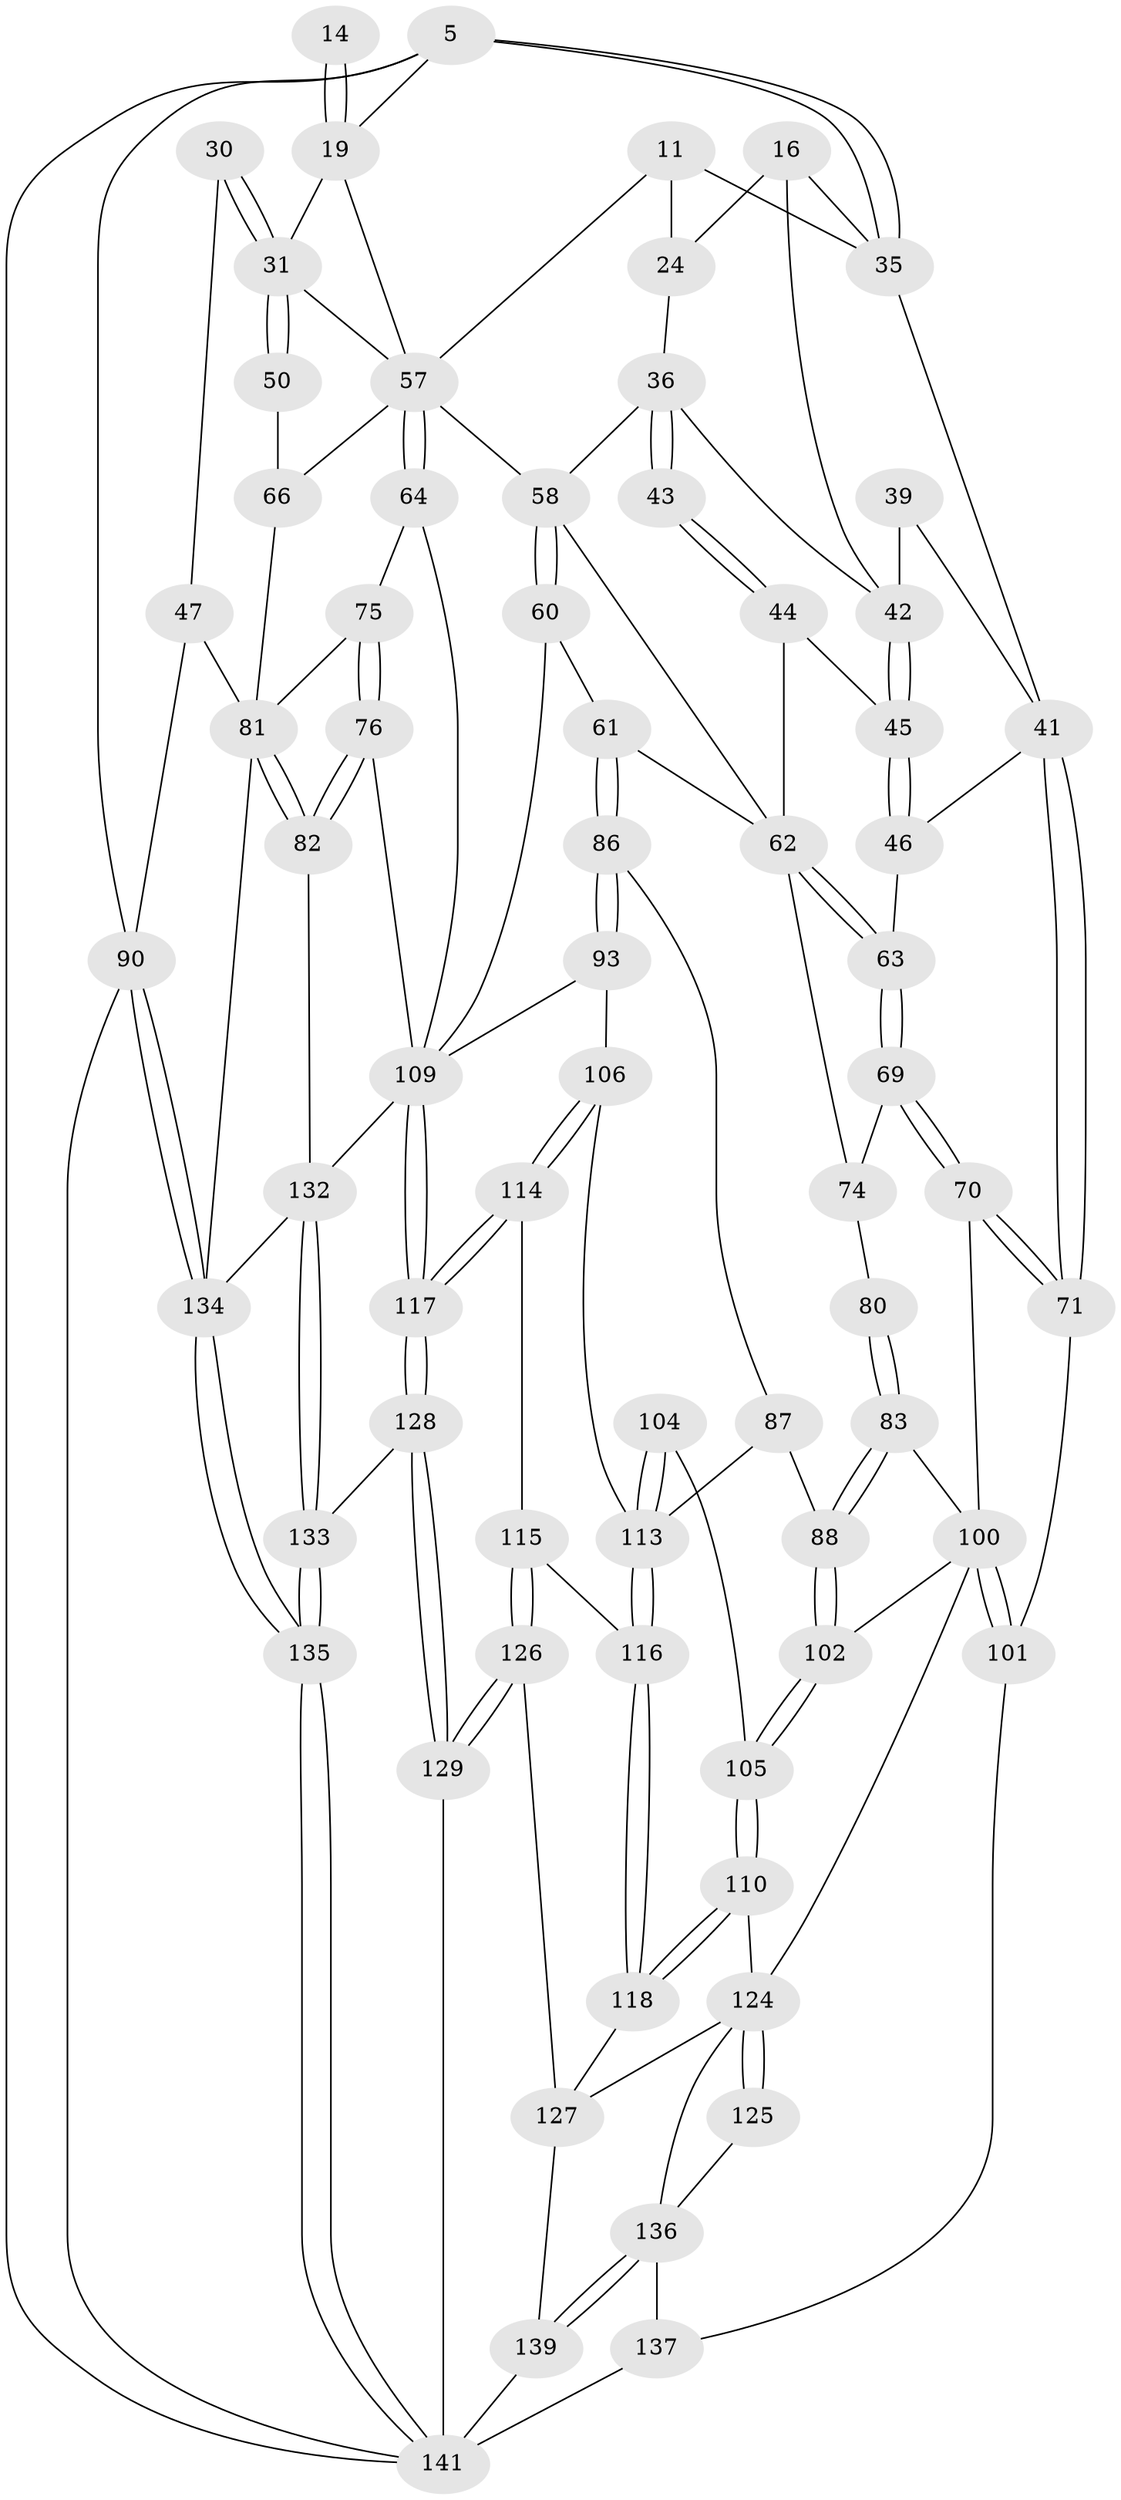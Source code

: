 // original degree distribution, {3: 0.028368794326241134, 4: 0.2127659574468085, 6: 0.2198581560283688, 5: 0.5390070921985816}
// Generated by graph-tools (version 1.1) at 2025/01/03/09/25 05:01:04]
// undirected, 70 vertices, 160 edges
graph export_dot {
graph [start="1"]
  node [color=gray90,style=filled];
  5 [pos="+0+0",super="+4"];
  11 [pos="+0.47034261670705346+0.09231628548425323",super="+8"];
  14 [pos="+0.6014335790937426+0.08296391959354253"];
  16 [pos="+0.15668221363636384+0.08017823008877374",super="+15"];
  19 [pos="+0.6461713166423052+0.10158753018760613",super="+18+9"];
  24 [pos="+0.3595290185121164+0.1178007784229576",super="+12+13"];
  30 [pos="+0.8629682471977146+0.23666577603063763",super="+22"];
  31 [pos="+0.7507318016640622+0.22579423568183754",super="+26"];
  35 [pos="+0+0.23662577090429904",super="+17+6"];
  36 [pos="+0.27890778175732367+0.18822108361221793",super="+34+33"];
  39 [pos="+0.08395126749070367+0.242213155327603"];
  41 [pos="+0+0.262525946171622",super="+40"];
  42 [pos="+0.14381239295708656+0.25691190525218155",super="+37+38"];
  43 [pos="+0.28839543610886953+0.29489426673445723"];
  44 [pos="+0.2848668878796597+0.30215957125367027"];
  45 [pos="+0.1775169557706289+0.2930755535452643"];
  46 [pos="+0.09391241351519578+0.3716946275779881"];
  47 [pos="+1+0.37024652468288727",super="+29"];
  50 [pos="+0.7848562301962415+0.30124965651357577"];
  57 [pos="+0.6480624848671868+0.3409519533699656",super="+56"];
  58 [pos="+0.5314919933076817+0.3248351797296268",super="+52"];
  60 [pos="+0.5285646050939198+0.47928313328473426"];
  61 [pos="+0.3762567331130673+0.47373767714410514"];
  62 [pos="+0.2786911412984624+0.37268621835020843",super="+55+54+53"];
  63 [pos="+0.11297048946706084+0.4025320259749292"];
  64 [pos="+0.6446348590194557+0.4146064742861347"];
  66 [pos="+0.8047150805758446+0.4268578338908299",super="+59+49"];
  69 [pos="+0.1266594759636088+0.4733531023248957"];
  70 [pos="+0.08426064523389251+0.5095583783683975"];
  71 [pos="+0+0.3842681134456449"];
  74 [pos="+0.19848557569825884+0.5044705175735865",super="+73+72"];
  75 [pos="+0.7605996543516197+0.4883642585744639",super="+68"];
  76 [pos="+0.6291125205125966+0.5572291784078974"];
  80 [pos="+0.18789207420652065+0.5095476365148202"];
  81 [pos="+0.8409103501255986+0.7150741631146079",super="+78+79+67"];
  82 [pos="+0.799978539203656+0.7116963863957728"];
  83 [pos="+0.20343029604021734+0.5689148789994855"];
  86 [pos="+0.37156243208214945+0.5037073127433583"];
  87 [pos="+0.3231704360688062+0.5687281816878446"];
  88 [pos="+0.21192636749901497+0.5773100663774233"];
  90 [pos="+0.9601213251074274+0.7685897454325474",super="+89+51+20"];
  93 [pos="+0.4821606406837209+0.6610280457520556"];
  100 [pos="+0.10703391250050592+0.7228665068865844",super="+99+85"];
  101 [pos="+0.0746940001083679+0.7102963907818666",super="+95"];
  102 [pos="+0.1990579007430505+0.6430214713288032"];
  104 [pos="+0.29705261855617743+0.6972777946699816"];
  105 [pos="+0.28679164057585266+0.6994451836739612"];
  106 [pos="+0.47462154159147374+0.6679792073193475"];
  109 [pos="+0.6021843936524258+0.7926724102797645",super="+92+77"];
  110 [pos="+0.23779888356196272+0.7439751964822324"];
  113 [pos="+0.33519835200213793+0.7311794190626726",super="+107+103"];
  114 [pos="+0.4429930618195481+0.792658993902352"];
  115 [pos="+0.3756947905906716+0.8007230358880499"];
  116 [pos="+0.3576586687451032+0.7882465605995544"];
  117 [pos="+0.5410175229117062+0.8660721488248079"];
  118 [pos="+0.2833354574124883+0.8315778334327902"];
  124 [pos="+0.22602999630538562+0.900093030700028",super="+111+112+120"];
  125 [pos="+0.16587888034041867+0.9107992488000239"];
  126 [pos="+0.37490734577505463+0.8408204294004721"];
  127 [pos="+0.29945011526623094+0.9633851242996483",super="+123"];
  128 [pos="+0.5308140533702275+0.9506555626378105"];
  129 [pos="+0.5049570685158076+0.9942906419421178"];
  132 [pos="+0.7028693589112258+0.9236454129608547",super="+108"];
  133 [pos="+0.6910430094547872+0.9408255162166492"];
  134 [pos="+0.8598018361731417+0.9862882823415893",super="+131+91"];
  135 [pos="+0.8268843987078269+1"];
  136 [pos="+0.12798623435907738+0.9470172660089959",super="+130"];
  137 [pos="+0+0.9185750960028172",super="+122"];
  139 [pos="+0.14451710140339058+1",super="+138"];
  141 [pos="+0.8347557874543955+1",super="+98+97+140"];
  5 -- 35 [weight=2];
  5 -- 35;
  5 -- 90 [weight=2];
  5 -- 141;
  5 -- 19;
  11 -- 24 [weight=2];
  11 -- 35;
  11 -- 57;
  14 -- 19 [weight=3];
  14 -- 19;
  16 -- 24 [weight=2];
  16 -- 35;
  16 -- 42;
  19 -- 31 [weight=2];
  19 -- 57;
  24 -- 36;
  30 -- 31 [weight=2];
  30 -- 31;
  30 -- 47 [weight=2];
  31 -- 50;
  31 -- 50;
  31 -- 57;
  35 -- 41;
  36 -- 43 [weight=2];
  36 -- 43;
  36 -- 58;
  36 -- 42;
  39 -- 42 [weight=2];
  39 -- 41;
  41 -- 71;
  41 -- 71;
  41 -- 46;
  42 -- 45;
  42 -- 45;
  43 -- 44;
  43 -- 44;
  44 -- 45;
  44 -- 62;
  45 -- 46;
  45 -- 46;
  46 -- 63;
  47 -- 90 [weight=2];
  47 -- 81;
  50 -- 66 [weight=2];
  57 -- 58 [weight=2];
  57 -- 64;
  57 -- 64;
  57 -- 66;
  58 -- 60;
  58 -- 60;
  58 -- 62;
  60 -- 61;
  60 -- 109;
  61 -- 86;
  61 -- 86;
  61 -- 62;
  62 -- 63;
  62 -- 63;
  62 -- 74;
  63 -- 69;
  63 -- 69;
  64 -- 75;
  64 -- 109;
  66 -- 81 [weight=2];
  69 -- 70;
  69 -- 70;
  69 -- 74;
  70 -- 71;
  70 -- 71;
  70 -- 100;
  71 -- 101;
  74 -- 80 [weight=2];
  75 -- 76;
  75 -- 76;
  75 -- 81 [weight=2];
  76 -- 82;
  76 -- 82;
  76 -- 109;
  80 -- 83;
  80 -- 83;
  81 -- 82;
  81 -- 82;
  81 -- 134;
  82 -- 132;
  83 -- 88;
  83 -- 88;
  83 -- 100;
  86 -- 87;
  86 -- 93;
  86 -- 93;
  87 -- 88;
  87 -- 113;
  88 -- 102;
  88 -- 102;
  90 -- 134 [weight=2];
  90 -- 134;
  90 -- 141;
  93 -- 106;
  93 -- 109;
  100 -- 101 [weight=2];
  100 -- 101;
  100 -- 102;
  100 -- 124;
  101 -- 137;
  102 -- 105;
  102 -- 105;
  104 -- 105;
  104 -- 113 [weight=2];
  104 -- 113;
  105 -- 110;
  105 -- 110;
  106 -- 114;
  106 -- 114;
  106 -- 113;
  109 -- 117;
  109 -- 117;
  109 -- 132;
  110 -- 118;
  110 -- 118;
  110 -- 124;
  113 -- 116;
  113 -- 116;
  114 -- 115;
  114 -- 117;
  114 -- 117;
  115 -- 116;
  115 -- 126;
  115 -- 126;
  116 -- 118;
  116 -- 118;
  117 -- 128;
  117 -- 128;
  118 -- 127;
  124 -- 125 [weight=2];
  124 -- 125;
  124 -- 136;
  124 -- 127;
  125 -- 136;
  126 -- 127;
  126 -- 129;
  126 -- 129;
  127 -- 139;
  128 -- 129;
  128 -- 129;
  128 -- 133;
  129 -- 141;
  132 -- 133;
  132 -- 133;
  132 -- 134;
  133 -- 135;
  133 -- 135;
  134 -- 135;
  134 -- 135;
  135 -- 141;
  135 -- 141;
  136 -- 137 [weight=2];
  136 -- 139;
  136 -- 139;
  137 -- 141 [weight=2];
  139 -- 141 [weight=2];
}
